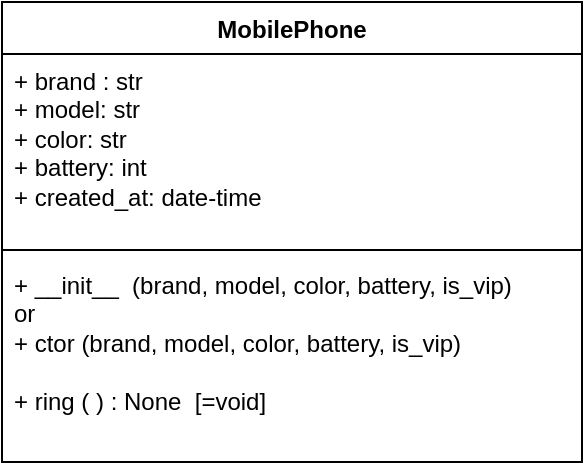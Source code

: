 <mxfile version="22.1.22" type="embed">
  <diagram name="Page-1" id="Zg4OkpjhEAhI1fxzEuiz">
    <mxGraphModel dx="499" dy="530" grid="1" gridSize="10" guides="1" tooltips="1" connect="1" arrows="1" fold="1" page="1" pageScale="1" pageWidth="850" pageHeight="1100" math="0" shadow="0">
      <root>
        <mxCell id="0" />
        <mxCell id="1" parent="0" />
        <mxCell id="J3WoGerk23eHOh_nqB2L-5" value="MobilePhone" style="swimlane;fontStyle=1;align=center;verticalAlign=top;childLayout=stackLayout;horizontal=1;startSize=26;horizontalStack=0;resizeParent=1;resizeParentMax=0;resizeLast=0;collapsible=1;marginBottom=0;whiteSpace=wrap;html=1;" parent="1" vertex="1">
          <mxGeometry x="220" y="150" width="290" height="230" as="geometry" />
        </mxCell>
        <mxCell id="J3WoGerk23eHOh_nqB2L-6" value="+ brand : str&lt;div&gt;+ model: str&lt;/div&gt;&lt;div&gt;+ color: str&lt;/div&gt;&lt;div&gt;+ battery: int&lt;/div&gt;&lt;div&gt;+ created_at: date-time&lt;/div&gt;" style="text;strokeColor=none;fillColor=none;align=left;verticalAlign=top;spacingLeft=4;spacingRight=4;overflow=hidden;rotatable=0;points=[[0,0.5],[1,0.5]];portConstraint=eastwest;whiteSpace=wrap;html=1;" parent="J3WoGerk23eHOh_nqB2L-5" vertex="1">
          <mxGeometry y="26" width="290" height="94" as="geometry" />
        </mxCell>
        <mxCell id="J3WoGerk23eHOh_nqB2L-7" value="" style="line;strokeWidth=1;fillColor=none;align=left;verticalAlign=middle;spacingTop=-1;spacingLeft=3;spacingRight=3;rotatable=0;labelPosition=right;points=[];portConstraint=eastwest;strokeColor=inherit;" parent="J3WoGerk23eHOh_nqB2L-5" vertex="1">
          <mxGeometry y="120" width="290" height="8" as="geometry" />
        </mxCell>
        <mxCell id="J3WoGerk23eHOh_nqB2L-8" value="+ __init__&amp;nbsp; (brand, model, color, battery, is_vip)&lt;div&gt;or&amp;nbsp;&lt;/div&gt;&lt;div&gt;+ ctor&amp;nbsp;&lt;span style=&quot;background-color: transparent; color: light-dark(rgb(0, 0, 0), rgb(255, 255, 255));&quot;&gt;(brand, model, color, battery, is_vip)&lt;/span&gt;&lt;/div&gt;&lt;div&gt;&lt;span style=&quot;background-color: transparent; color: light-dark(rgb(0, 0, 0), rgb(255, 255, 255));&quot;&gt;&lt;br&gt;&lt;/span&gt;&lt;/div&gt;&lt;div&gt;&lt;span style=&quot;background-color: transparent; color: light-dark(rgb(0, 0, 0), rgb(255, 255, 255));&quot;&gt;+ ring ( ) : None&amp;nbsp; [=void]&lt;/span&gt;&lt;/div&gt;" style="text;strokeColor=none;fillColor=none;align=left;verticalAlign=top;spacingLeft=4;spacingRight=4;overflow=hidden;rotatable=0;points=[[0,0.5],[1,0.5]];portConstraint=eastwest;whiteSpace=wrap;html=1;" parent="J3WoGerk23eHOh_nqB2L-5" vertex="1">
          <mxGeometry y="128" width="290" height="102" as="geometry" />
        </mxCell>
      </root>
    </mxGraphModel>
  </diagram>
</mxfile>
